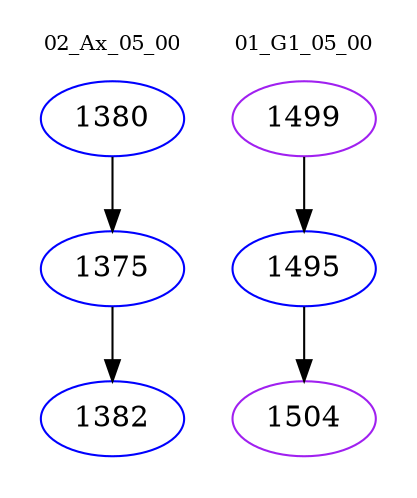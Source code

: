 digraph{
subgraph cluster_0 {
color = white
label = "02_Ax_05_00";
fontsize=10;
T0_1380 [label="1380", color="blue"]
T0_1380 -> T0_1375 [color="black"]
T0_1375 [label="1375", color="blue"]
T0_1375 -> T0_1382 [color="black"]
T0_1382 [label="1382", color="blue"]
}
subgraph cluster_1 {
color = white
label = "01_G1_05_00";
fontsize=10;
T1_1499 [label="1499", color="purple"]
T1_1499 -> T1_1495 [color="black"]
T1_1495 [label="1495", color="blue"]
T1_1495 -> T1_1504 [color="black"]
T1_1504 [label="1504", color="purple"]
}
}
